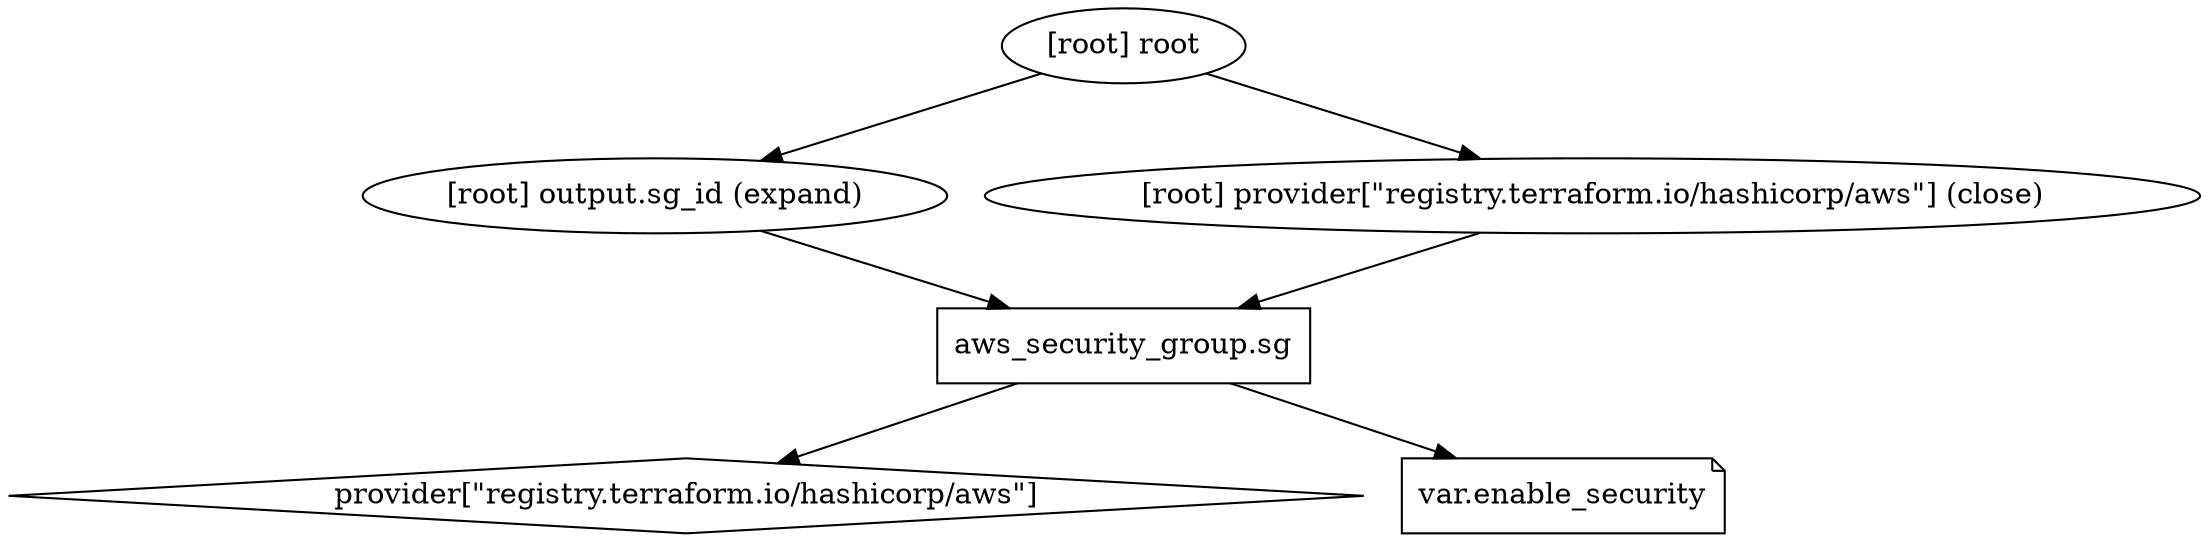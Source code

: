 digraph {
	compound = "true"
	newrank = "true"
	subgraph "root" {
		"[root] aws_security_group.sg (expand)" [label = "aws_security_group.sg", shape = "box"]
		"[root] provider[\"registry.terraform.io/hashicorp/aws\"]" [label = "provider[\"registry.terraform.io/hashicorp/aws\"]", shape = "diamond"]
		"[root] var.enable_security" [label = "var.enable_security", shape = "note"]
		"[root] aws_security_group.sg (expand)" -> "[root] provider[\"registry.terraform.io/hashicorp/aws\"]"
		"[root] aws_security_group.sg (expand)" -> "[root] var.enable_security"
		"[root] output.sg_id (expand)" -> "[root] aws_security_group.sg (expand)"
		"[root] provider[\"registry.terraform.io/hashicorp/aws\"] (close)" -> "[root] aws_security_group.sg (expand)"
		"[root] root" -> "[root] output.sg_id (expand)"
		"[root] root" -> "[root] provider[\"registry.terraform.io/hashicorp/aws\"] (close)"
	}
}

